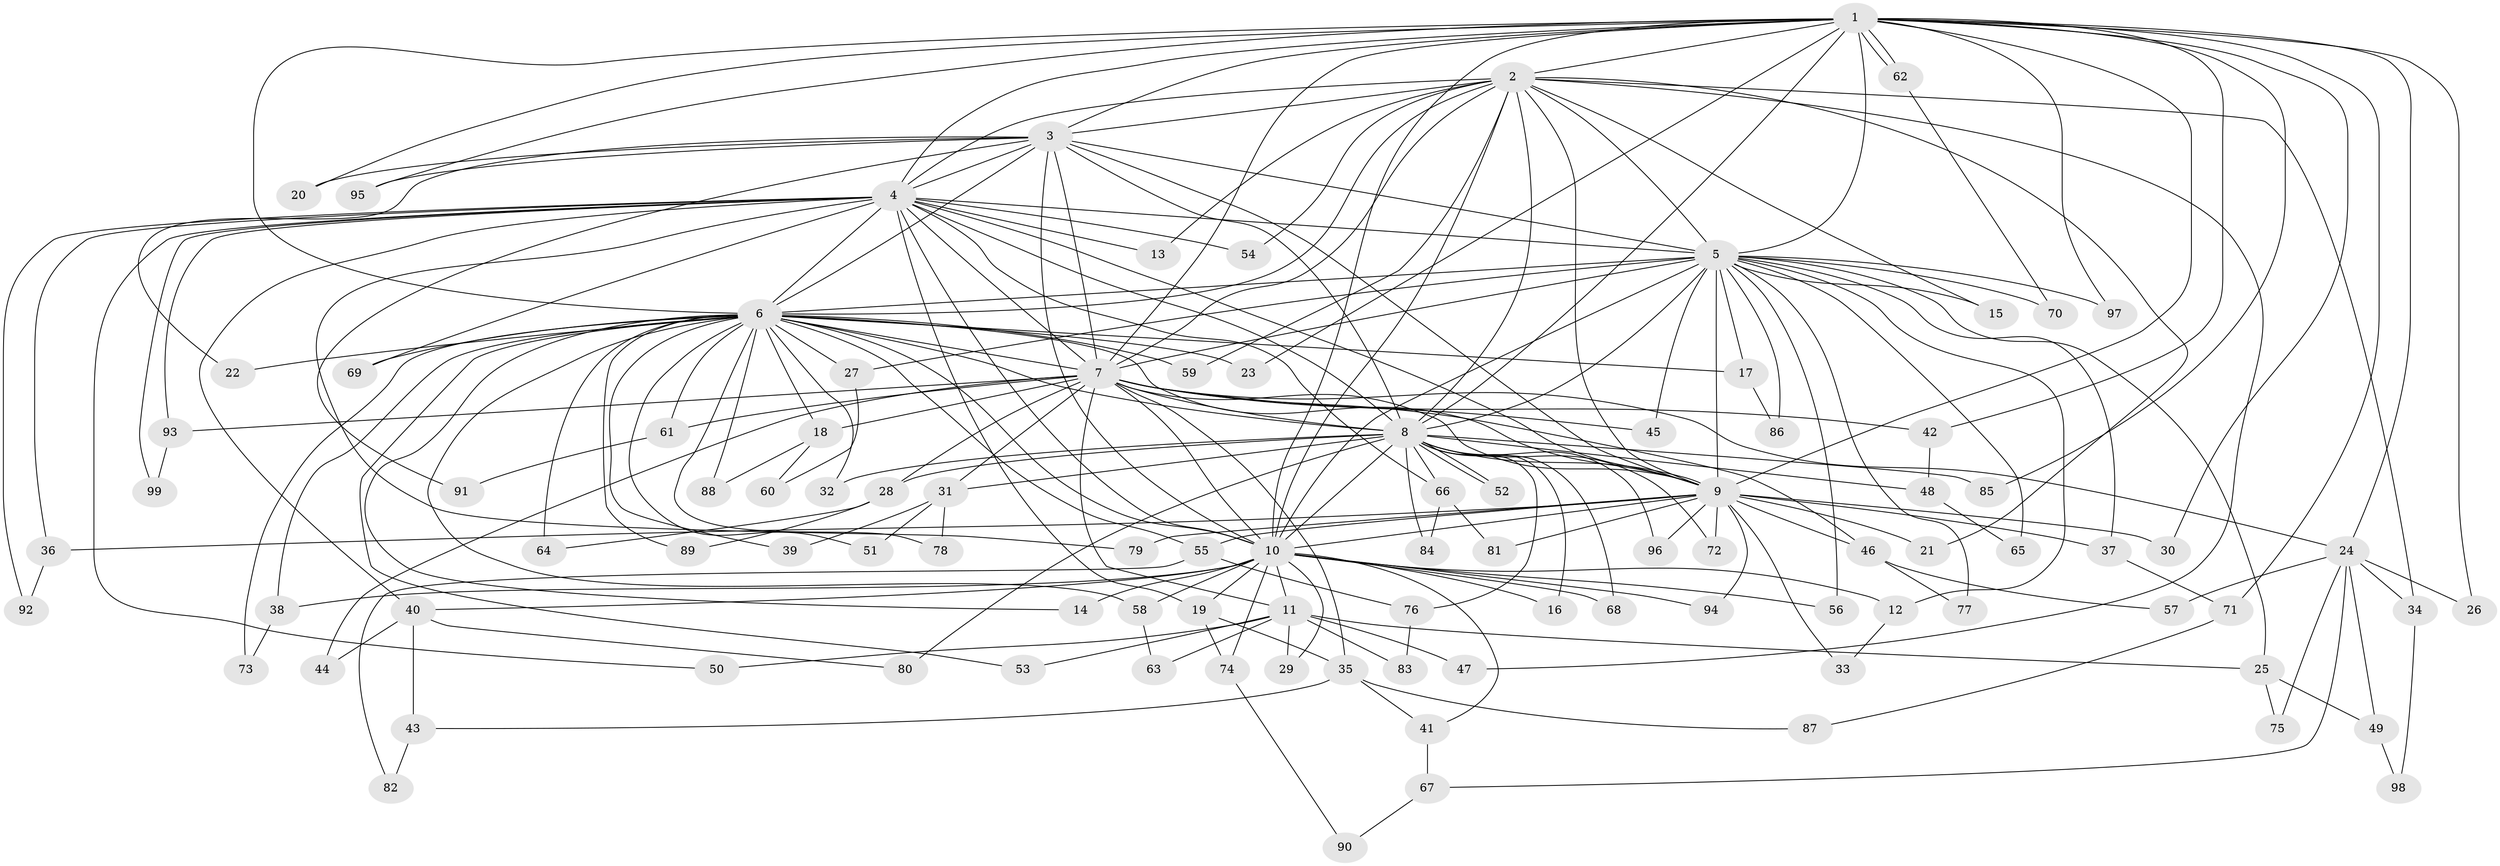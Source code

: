 // coarse degree distribution, {20: 0.02857142857142857, 12: 0.014285714285714285, 2: 0.4857142857142857, 21: 0.014285714285714285, 17: 0.02857142857142857, 18: 0.02857142857142857, 26: 0.014285714285714285, 7: 0.014285714285714285, 3: 0.21428571428571427, 5: 0.04285714285714286, 4: 0.08571428571428572, 9: 0.014285714285714285, 1: 0.014285714285714285}
// Generated by graph-tools (version 1.1) at 2025/36/03/04/25 23:36:21]
// undirected, 99 vertices, 223 edges
graph export_dot {
  node [color=gray90,style=filled];
  1;
  2;
  3;
  4;
  5;
  6;
  7;
  8;
  9;
  10;
  11;
  12;
  13;
  14;
  15;
  16;
  17;
  18;
  19;
  20;
  21;
  22;
  23;
  24;
  25;
  26;
  27;
  28;
  29;
  30;
  31;
  32;
  33;
  34;
  35;
  36;
  37;
  38;
  39;
  40;
  41;
  42;
  43;
  44;
  45;
  46;
  47;
  48;
  49;
  50;
  51;
  52;
  53;
  54;
  55;
  56;
  57;
  58;
  59;
  60;
  61;
  62;
  63;
  64;
  65;
  66;
  67;
  68;
  69;
  70;
  71;
  72;
  73;
  74;
  75;
  76;
  77;
  78;
  79;
  80;
  81;
  82;
  83;
  84;
  85;
  86;
  87;
  88;
  89;
  90;
  91;
  92;
  93;
  94;
  95;
  96;
  97;
  98;
  99;
  1 -- 2;
  1 -- 3;
  1 -- 4;
  1 -- 5;
  1 -- 6;
  1 -- 7;
  1 -- 8;
  1 -- 9;
  1 -- 10;
  1 -- 20;
  1 -- 23;
  1 -- 24;
  1 -- 26;
  1 -- 30;
  1 -- 42;
  1 -- 62;
  1 -- 62;
  1 -- 71;
  1 -- 85;
  1 -- 95;
  1 -- 97;
  2 -- 3;
  2 -- 4;
  2 -- 5;
  2 -- 6;
  2 -- 7;
  2 -- 8;
  2 -- 9;
  2 -- 10;
  2 -- 13;
  2 -- 15;
  2 -- 21;
  2 -- 34;
  2 -- 47;
  2 -- 54;
  2 -- 59;
  3 -- 4;
  3 -- 5;
  3 -- 6;
  3 -- 7;
  3 -- 8;
  3 -- 9;
  3 -- 10;
  3 -- 20;
  3 -- 22;
  3 -- 91;
  3 -- 95;
  4 -- 5;
  4 -- 6;
  4 -- 7;
  4 -- 8;
  4 -- 9;
  4 -- 10;
  4 -- 13;
  4 -- 19;
  4 -- 36;
  4 -- 40;
  4 -- 50;
  4 -- 54;
  4 -- 66;
  4 -- 69;
  4 -- 79;
  4 -- 92;
  4 -- 93;
  4 -- 99;
  5 -- 6;
  5 -- 7;
  5 -- 8;
  5 -- 9;
  5 -- 10;
  5 -- 12;
  5 -- 15;
  5 -- 17;
  5 -- 25;
  5 -- 27;
  5 -- 37;
  5 -- 45;
  5 -- 56;
  5 -- 65;
  5 -- 70;
  5 -- 77;
  5 -- 86;
  5 -- 97;
  6 -- 7;
  6 -- 8;
  6 -- 9;
  6 -- 10;
  6 -- 14;
  6 -- 17;
  6 -- 18;
  6 -- 22;
  6 -- 23;
  6 -- 27;
  6 -- 32;
  6 -- 38;
  6 -- 39;
  6 -- 51;
  6 -- 53;
  6 -- 55;
  6 -- 58;
  6 -- 59;
  6 -- 61;
  6 -- 64;
  6 -- 69;
  6 -- 73;
  6 -- 78;
  6 -- 88;
  6 -- 89;
  7 -- 8;
  7 -- 9;
  7 -- 10;
  7 -- 11;
  7 -- 18;
  7 -- 24;
  7 -- 28;
  7 -- 31;
  7 -- 35;
  7 -- 42;
  7 -- 44;
  7 -- 45;
  7 -- 46;
  7 -- 61;
  7 -- 93;
  8 -- 9;
  8 -- 10;
  8 -- 16;
  8 -- 28;
  8 -- 31;
  8 -- 32;
  8 -- 48;
  8 -- 52;
  8 -- 52;
  8 -- 66;
  8 -- 68;
  8 -- 72;
  8 -- 76;
  8 -- 80;
  8 -- 84;
  8 -- 85;
  8 -- 96;
  9 -- 10;
  9 -- 21;
  9 -- 30;
  9 -- 33;
  9 -- 36;
  9 -- 37;
  9 -- 46;
  9 -- 55;
  9 -- 72;
  9 -- 79;
  9 -- 81;
  9 -- 94;
  9 -- 96;
  10 -- 11;
  10 -- 12;
  10 -- 14;
  10 -- 16;
  10 -- 19;
  10 -- 29;
  10 -- 38;
  10 -- 40;
  10 -- 41;
  10 -- 56;
  10 -- 58;
  10 -- 68;
  10 -- 74;
  10 -- 94;
  11 -- 25;
  11 -- 29;
  11 -- 47;
  11 -- 50;
  11 -- 53;
  11 -- 63;
  11 -- 83;
  12 -- 33;
  17 -- 86;
  18 -- 60;
  18 -- 88;
  19 -- 35;
  19 -- 74;
  24 -- 26;
  24 -- 34;
  24 -- 49;
  24 -- 57;
  24 -- 67;
  24 -- 75;
  25 -- 49;
  25 -- 75;
  27 -- 60;
  28 -- 64;
  28 -- 89;
  31 -- 39;
  31 -- 51;
  31 -- 78;
  34 -- 98;
  35 -- 41;
  35 -- 43;
  35 -- 87;
  36 -- 92;
  37 -- 71;
  38 -- 73;
  40 -- 43;
  40 -- 44;
  40 -- 80;
  41 -- 67;
  42 -- 48;
  43 -- 82;
  46 -- 57;
  46 -- 77;
  48 -- 65;
  49 -- 98;
  55 -- 76;
  55 -- 82;
  58 -- 63;
  61 -- 91;
  62 -- 70;
  66 -- 81;
  66 -- 84;
  67 -- 90;
  71 -- 87;
  74 -- 90;
  76 -- 83;
  93 -- 99;
}
